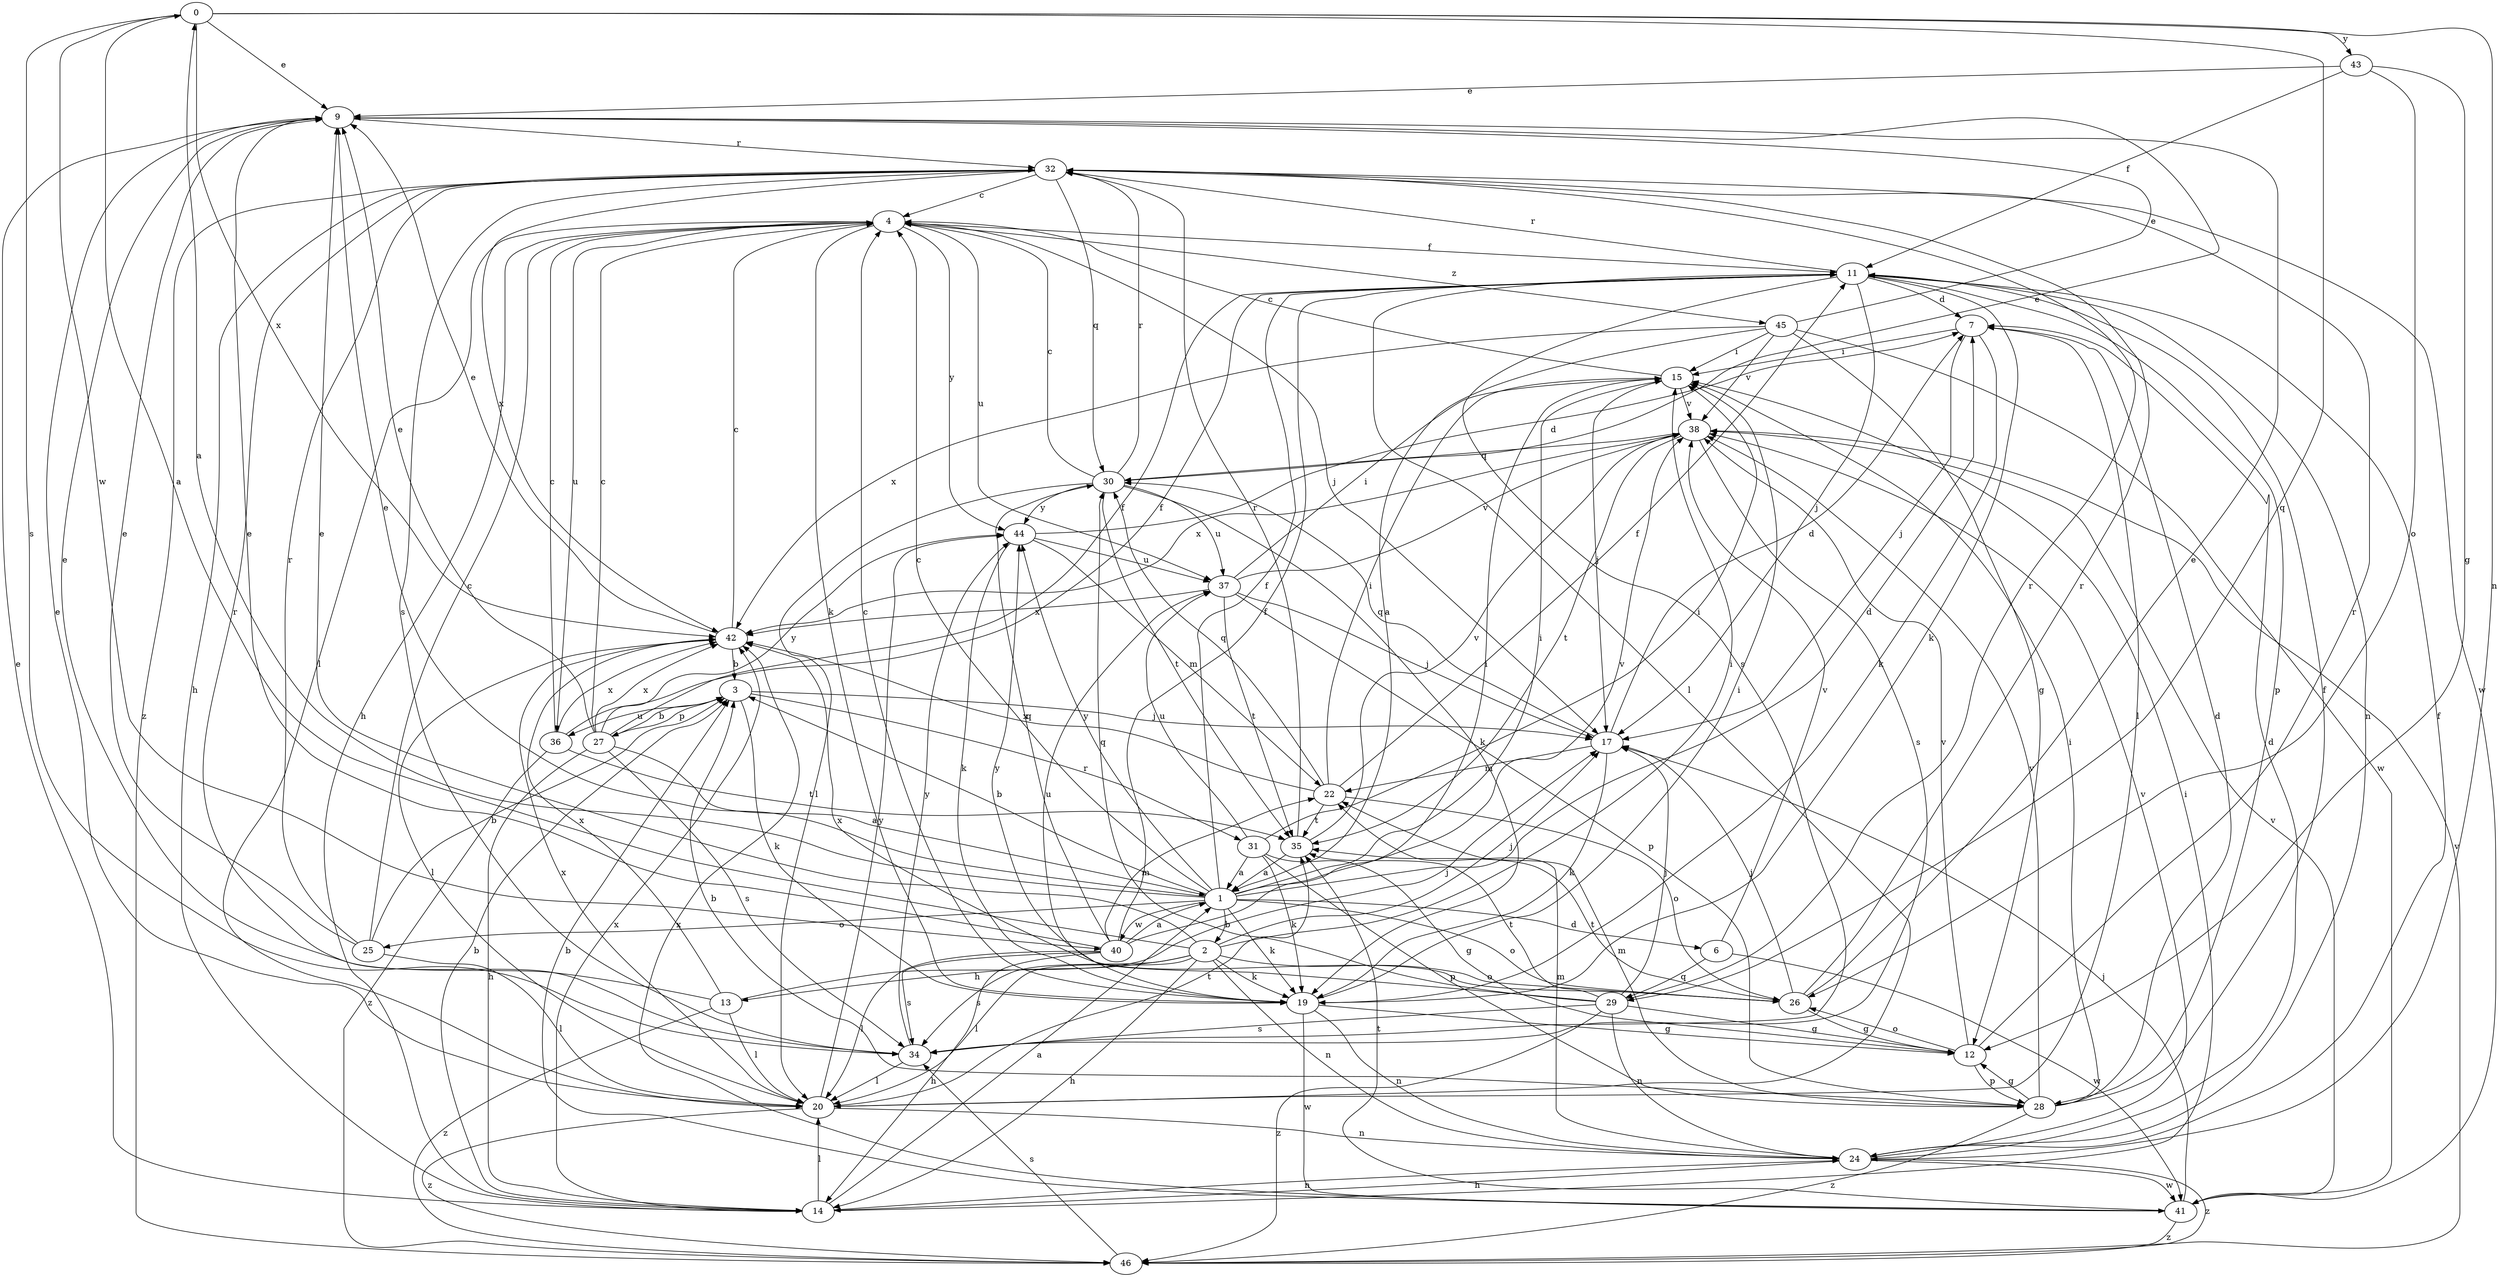strict digraph  {
0;
1;
2;
3;
4;
6;
7;
9;
11;
12;
13;
14;
15;
17;
19;
20;
22;
24;
25;
26;
27;
28;
29;
30;
31;
32;
34;
35;
36;
37;
38;
40;
41;
42;
43;
44;
45;
46;
0 -> 9  [label=e];
0 -> 24  [label=n];
0 -> 29  [label=q];
0 -> 34  [label=s];
0 -> 40  [label=w];
0 -> 42  [label=x];
0 -> 43  [label=y];
1 -> 0  [label=a];
1 -> 2  [label=b];
1 -> 3  [label=b];
1 -> 4  [label=c];
1 -> 6  [label=d];
1 -> 7  [label=d];
1 -> 9  [label=e];
1 -> 11  [label=f];
1 -> 15  [label=i];
1 -> 19  [label=k];
1 -> 25  [label=o];
1 -> 26  [label=o];
1 -> 38  [label=v];
1 -> 40  [label=w];
1 -> 44  [label=y];
2 -> 0  [label=a];
2 -> 9  [label=e];
2 -> 13  [label=h];
2 -> 14  [label=h];
2 -> 15  [label=i];
2 -> 17  [label=j];
2 -> 19  [label=k];
2 -> 20  [label=l];
2 -> 24  [label=n];
2 -> 26  [label=o];
2 -> 34  [label=s];
3 -> 17  [label=j];
3 -> 19  [label=k];
3 -> 27  [label=p];
3 -> 31  [label=r];
3 -> 36  [label=u];
4 -> 11  [label=f];
4 -> 14  [label=h];
4 -> 17  [label=j];
4 -> 19  [label=k];
4 -> 20  [label=l];
4 -> 36  [label=u];
4 -> 37  [label=u];
4 -> 44  [label=y];
4 -> 45  [label=z];
6 -> 29  [label=q];
6 -> 38  [label=v];
6 -> 41  [label=w];
7 -> 15  [label=i];
7 -> 17  [label=j];
7 -> 19  [label=k];
7 -> 20  [label=l];
9 -> 32  [label=r];
11 -> 7  [label=d];
11 -> 17  [label=j];
11 -> 19  [label=k];
11 -> 20  [label=l];
11 -> 24  [label=n];
11 -> 28  [label=p];
11 -> 32  [label=r];
11 -> 34  [label=s];
12 -> 26  [label=o];
12 -> 28  [label=p];
12 -> 32  [label=r];
12 -> 38  [label=v];
13 -> 9  [label=e];
13 -> 17  [label=j];
13 -> 20  [label=l];
13 -> 42  [label=x];
13 -> 46  [label=z];
14 -> 1  [label=a];
14 -> 3  [label=b];
14 -> 9  [label=e];
14 -> 15  [label=i];
14 -> 20  [label=l];
14 -> 24  [label=n];
14 -> 42  [label=x];
15 -> 4  [label=c];
15 -> 17  [label=j];
15 -> 38  [label=v];
17 -> 7  [label=d];
17 -> 19  [label=k];
17 -> 22  [label=m];
17 -> 30  [label=q];
19 -> 4  [label=c];
19 -> 12  [label=g];
19 -> 15  [label=i];
19 -> 24  [label=n];
19 -> 37  [label=u];
19 -> 41  [label=w];
20 -> 9  [label=e];
20 -> 24  [label=n];
20 -> 35  [label=t];
20 -> 42  [label=x];
20 -> 44  [label=y];
20 -> 46  [label=z];
22 -> 11  [label=f];
22 -> 15  [label=i];
22 -> 26  [label=o];
22 -> 30  [label=q];
22 -> 35  [label=t];
22 -> 42  [label=x];
24 -> 7  [label=d];
24 -> 11  [label=f];
24 -> 14  [label=h];
24 -> 22  [label=m];
24 -> 38  [label=v];
24 -> 41  [label=w];
24 -> 46  [label=z];
25 -> 3  [label=b];
25 -> 4  [label=c];
25 -> 9  [label=e];
25 -> 20  [label=l];
25 -> 32  [label=r];
26 -> 9  [label=e];
26 -> 12  [label=g];
26 -> 17  [label=j];
26 -> 32  [label=r];
26 -> 35  [label=t];
26 -> 42  [label=x];
27 -> 1  [label=a];
27 -> 3  [label=b];
27 -> 4  [label=c];
27 -> 9  [label=e];
27 -> 11  [label=f];
27 -> 14  [label=h];
27 -> 34  [label=s];
27 -> 42  [label=x];
27 -> 44  [label=y];
28 -> 3  [label=b];
28 -> 7  [label=d];
28 -> 11  [label=f];
28 -> 12  [label=g];
28 -> 15  [label=i];
28 -> 22  [label=m];
28 -> 38  [label=v];
28 -> 46  [label=z];
29 -> 12  [label=g];
29 -> 17  [label=j];
29 -> 24  [label=n];
29 -> 30  [label=q];
29 -> 32  [label=r];
29 -> 34  [label=s];
29 -> 35  [label=t];
29 -> 44  [label=y];
29 -> 46  [label=z];
30 -> 4  [label=c];
30 -> 9  [label=e];
30 -> 19  [label=k];
30 -> 20  [label=l];
30 -> 32  [label=r];
30 -> 35  [label=t];
30 -> 37  [label=u];
30 -> 44  [label=y];
31 -> 1  [label=a];
31 -> 12  [label=g];
31 -> 15  [label=i];
31 -> 19  [label=k];
31 -> 28  [label=p];
31 -> 37  [label=u];
32 -> 4  [label=c];
32 -> 14  [label=h];
32 -> 30  [label=q];
32 -> 34  [label=s];
32 -> 41  [label=w];
32 -> 42  [label=x];
32 -> 46  [label=z];
34 -> 20  [label=l];
34 -> 32  [label=r];
34 -> 44  [label=y];
35 -> 1  [label=a];
35 -> 32  [label=r];
35 -> 38  [label=v];
36 -> 4  [label=c];
36 -> 11  [label=f];
36 -> 35  [label=t];
36 -> 42  [label=x];
36 -> 46  [label=z];
37 -> 15  [label=i];
37 -> 17  [label=j];
37 -> 28  [label=p];
37 -> 35  [label=t];
37 -> 38  [label=v];
37 -> 42  [label=x];
38 -> 30  [label=q];
38 -> 34  [label=s];
38 -> 35  [label=t];
38 -> 42  [label=x];
40 -> 1  [label=a];
40 -> 9  [label=e];
40 -> 11  [label=f];
40 -> 14  [label=h];
40 -> 15  [label=i];
40 -> 20  [label=l];
40 -> 22  [label=m];
40 -> 30  [label=q];
40 -> 34  [label=s];
41 -> 3  [label=b];
41 -> 17  [label=j];
41 -> 35  [label=t];
41 -> 38  [label=v];
41 -> 42  [label=x];
41 -> 46  [label=z];
42 -> 3  [label=b];
42 -> 4  [label=c];
42 -> 9  [label=e];
42 -> 20  [label=l];
43 -> 9  [label=e];
43 -> 11  [label=f];
43 -> 12  [label=g];
43 -> 26  [label=o];
44 -> 7  [label=d];
44 -> 19  [label=k];
44 -> 22  [label=m];
44 -> 37  [label=u];
45 -> 1  [label=a];
45 -> 9  [label=e];
45 -> 12  [label=g];
45 -> 15  [label=i];
45 -> 38  [label=v];
45 -> 41  [label=w];
45 -> 42  [label=x];
46 -> 34  [label=s];
46 -> 38  [label=v];
}
